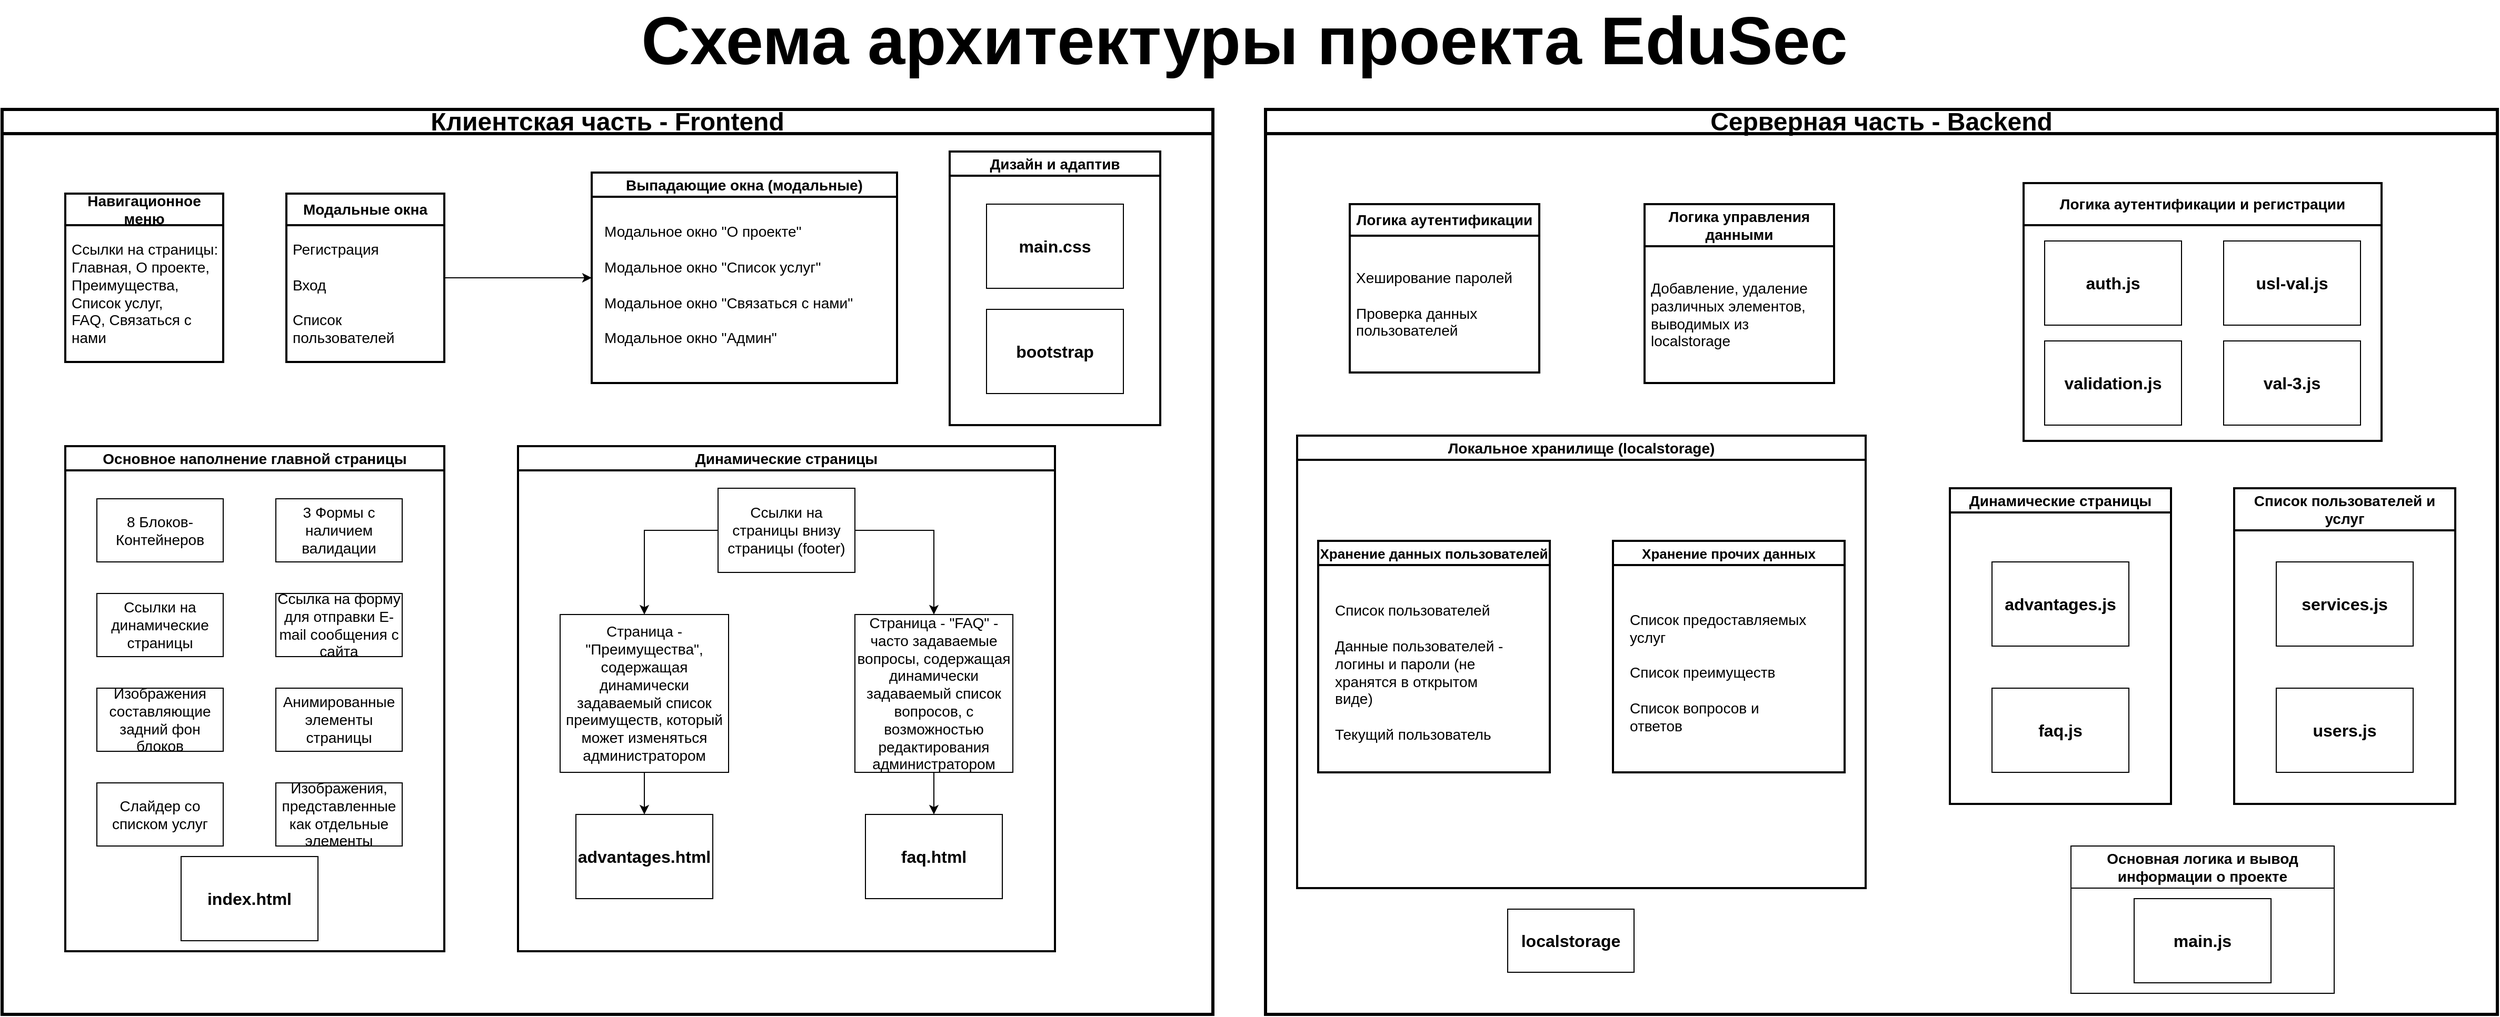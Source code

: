<mxfile version="24.1.0" type="device">
  <diagram name="Страница — 1" id="gkseb2dXokUKUWMRRePb">
    <mxGraphModel dx="2694" dy="1243" grid="0" gridSize="10" guides="1" tooltips="1" connect="1" arrows="1" fold="1" page="1" pageScale="1" pageWidth="3300" pageHeight="4681" math="0" shadow="0">
      <root>
        <mxCell id="0" />
        <mxCell id="1" parent="0" />
        <mxCell id="horrCFICGAH1MQ6NSnCZ-1" value="Схема архитектуры проекта EduSec" style="text;html=1;align=center;verticalAlign=middle;whiteSpace=wrap;rounded=0;fontSize=64;fontStyle=1" vertex="1" parent="1">
          <mxGeometry x="1020" y="150" width="1240" height="30" as="geometry" />
        </mxCell>
        <mxCell id="horrCFICGAH1MQ6NSnCZ-2" value="Клиентская часть - Frontend" style="swimlane;whiteSpace=wrap;html=1;fontSize=24;fontStyle=1;gradientColor=none;strokeWidth=3;" vertex="1" parent="1">
          <mxGeometry x="460" y="230" width="1150" height="860" as="geometry" />
        </mxCell>
        <mxCell id="horrCFICGAH1MQ6NSnCZ-3" value="&lt;b&gt;Навигационное меню&lt;/b&gt;" style="swimlane;fontStyle=0;childLayout=stackLayout;horizontal=1;startSize=30;horizontalStack=0;resizeParent=1;resizeParentMax=0;resizeLast=0;collapsible=1;marginBottom=0;whiteSpace=wrap;html=1;fontSize=14;strokeWidth=2;" vertex="1" parent="horrCFICGAH1MQ6NSnCZ-2">
          <mxGeometry x="60" y="80" width="150" height="160" as="geometry">
            <mxRectangle x="90" y="100" width="170" height="30" as="alternateBounds" />
          </mxGeometry>
        </mxCell>
        <mxCell id="horrCFICGAH1MQ6NSnCZ-4" value="Ссылки на страницы: Главная, О проекте, Преимущества, Список услуг, FAQ,&amp;nbsp;Связаться с нами" style="text;strokeColor=none;fillColor=none;align=left;verticalAlign=middle;spacingLeft=4;spacingRight=4;overflow=hidden;points=[[0,0.5],[1,0.5]];portConstraint=eastwest;rotatable=0;whiteSpace=wrap;html=1;fontSize=14;" vertex="1" parent="horrCFICGAH1MQ6NSnCZ-3">
          <mxGeometry y="30" width="150" height="130" as="geometry" />
        </mxCell>
        <mxCell id="horrCFICGAH1MQ6NSnCZ-14" value="Модальные окна" style="swimlane;fontStyle=1;childLayout=stackLayout;horizontal=1;startSize=30;horizontalStack=0;resizeParent=1;resizeParentMax=0;resizeLast=0;collapsible=1;marginBottom=0;whiteSpace=wrap;html=1;fontSize=14;strokeWidth=2;" vertex="1" parent="horrCFICGAH1MQ6NSnCZ-2">
          <mxGeometry x="270" y="80" width="150" height="160" as="geometry">
            <mxRectangle x="90" y="100" width="170" height="30" as="alternateBounds" />
          </mxGeometry>
        </mxCell>
        <mxCell id="horrCFICGAH1MQ6NSnCZ-15" value="Регистрация&lt;div style=&quot;font-size: 14px;&quot;&gt;&lt;br style=&quot;font-size: 14px;&quot;&gt;&lt;div style=&quot;font-size: 14px;&quot;&gt;Вход&lt;br style=&quot;font-size: 14px;&quot;&gt;&lt;/div&gt;&lt;div style=&quot;font-size: 14px;&quot;&gt;&lt;br style=&quot;font-size: 14px;&quot;&gt;&lt;/div&gt;&lt;div style=&quot;font-size: 14px;&quot;&gt;Список пользователей&lt;br style=&quot;font-size: 14px;&quot;&gt;&lt;/div&gt;&lt;/div&gt;" style="text;strokeColor=none;fillColor=none;align=left;verticalAlign=middle;spacingLeft=4;spacingRight=4;overflow=hidden;points=[[0,0.5],[1,0.5]];portConstraint=eastwest;rotatable=0;whiteSpace=wrap;html=1;fontSize=14;" vertex="1" parent="horrCFICGAH1MQ6NSnCZ-14">
          <mxGeometry y="30" width="150" height="130" as="geometry" />
        </mxCell>
        <mxCell id="horrCFICGAH1MQ6NSnCZ-17" value="Основное наполнение главной страницы" style="swimlane;whiteSpace=wrap;html=1;fontSize=14;strokeWidth=2;" vertex="1" parent="horrCFICGAH1MQ6NSnCZ-2">
          <mxGeometry x="60" y="320" width="360" height="480" as="geometry" />
        </mxCell>
        <mxCell id="horrCFICGAH1MQ6NSnCZ-19" value="8 Блоков-Контейнеров" style="rounded=0;whiteSpace=wrap;html=1;fontSize=14;" vertex="1" parent="horrCFICGAH1MQ6NSnCZ-17">
          <mxGeometry x="30" y="50" width="120" height="60" as="geometry" />
        </mxCell>
        <mxCell id="horrCFICGAH1MQ6NSnCZ-20" value="3 Формы с наличием валидации" style="rounded=0;whiteSpace=wrap;html=1;fontSize=14;" vertex="1" parent="horrCFICGAH1MQ6NSnCZ-17">
          <mxGeometry x="200" y="50" width="120" height="60" as="geometry" />
        </mxCell>
        <mxCell id="horrCFICGAH1MQ6NSnCZ-21" value="Ссылки на динамические страницы" style="rounded=0;whiteSpace=wrap;html=1;fontSize=14;" vertex="1" parent="horrCFICGAH1MQ6NSnCZ-17">
          <mxGeometry x="30" y="140" width="120" height="60" as="geometry" />
        </mxCell>
        <mxCell id="horrCFICGAH1MQ6NSnCZ-22" value="Ссылка на форму для отправки E-mail сообщения с сайта" style="rounded=0;whiteSpace=wrap;html=1;fontSize=14;" vertex="1" parent="horrCFICGAH1MQ6NSnCZ-17">
          <mxGeometry x="200" y="140" width="120" height="60" as="geometry" />
        </mxCell>
        <mxCell id="horrCFICGAH1MQ6NSnCZ-23" value="Изображения составляющие задний фон блоков" style="rounded=0;whiteSpace=wrap;html=1;fontSize=14;" vertex="1" parent="horrCFICGAH1MQ6NSnCZ-17">
          <mxGeometry x="30" y="230" width="120" height="60" as="geometry" />
        </mxCell>
        <mxCell id="horrCFICGAH1MQ6NSnCZ-25" value="Анимированные элементы страницы" style="rounded=0;whiteSpace=wrap;html=1;fontSize=14;" vertex="1" parent="horrCFICGAH1MQ6NSnCZ-17">
          <mxGeometry x="200" y="230" width="120" height="60" as="geometry" />
        </mxCell>
        <mxCell id="horrCFICGAH1MQ6NSnCZ-26" value="Слайдер со списком услуг" style="rounded=0;whiteSpace=wrap;html=1;fontSize=14;" vertex="1" parent="horrCFICGAH1MQ6NSnCZ-17">
          <mxGeometry x="30" y="320" width="120" height="60" as="geometry" />
        </mxCell>
        <mxCell id="horrCFICGAH1MQ6NSnCZ-27" value="Изображения, представленные как отдельные элементы" style="rounded=0;whiteSpace=wrap;html=1;fontSize=14;" vertex="1" parent="horrCFICGAH1MQ6NSnCZ-17">
          <mxGeometry x="200" y="320" width="120" height="60" as="geometry" />
        </mxCell>
        <mxCell id="horrCFICGAH1MQ6NSnCZ-93" value="index.html" style="rounded=0;whiteSpace=wrap;html=1;fontSize=16;fontStyle=1" vertex="1" parent="horrCFICGAH1MQ6NSnCZ-17">
          <mxGeometry x="110" y="390" width="130" height="80" as="geometry" />
        </mxCell>
        <mxCell id="horrCFICGAH1MQ6NSnCZ-28" value="Динамические страницы" style="swimlane;whiteSpace=wrap;html=1;fontSize=14;strokeWidth=2;" vertex="1" parent="horrCFICGAH1MQ6NSnCZ-2">
          <mxGeometry x="490" y="320" width="510" height="480" as="geometry" />
        </mxCell>
        <mxCell id="horrCFICGAH1MQ6NSnCZ-91" style="edgeStyle=orthogonalEdgeStyle;rounded=0;orthogonalLoop=1;jettySize=auto;html=1;exitX=0.5;exitY=1;exitDx=0;exitDy=0;entryX=0.5;entryY=0;entryDx=0;entryDy=0;" edge="1" parent="horrCFICGAH1MQ6NSnCZ-28" source="horrCFICGAH1MQ6NSnCZ-37" target="horrCFICGAH1MQ6NSnCZ-90">
          <mxGeometry relative="1" as="geometry" />
        </mxCell>
        <mxCell id="horrCFICGAH1MQ6NSnCZ-37" value="Страница - &quot;Преимущества&quot;, содержащая динамически задаваемый список преимуществ, который может изменяться администратором" style="rounded=0;whiteSpace=wrap;html=1;fontSize=14;" vertex="1" parent="horrCFICGAH1MQ6NSnCZ-28">
          <mxGeometry x="40" y="160" width="160" height="150" as="geometry" />
        </mxCell>
        <mxCell id="horrCFICGAH1MQ6NSnCZ-39" style="edgeStyle=orthogonalEdgeStyle;rounded=0;orthogonalLoop=1;jettySize=auto;html=1;exitX=0;exitY=0.5;exitDx=0;exitDy=0;entryX=0.5;entryY=0;entryDx=0;entryDy=0;" edge="1" parent="horrCFICGAH1MQ6NSnCZ-28" source="horrCFICGAH1MQ6NSnCZ-38" target="horrCFICGAH1MQ6NSnCZ-37">
          <mxGeometry relative="1" as="geometry" />
        </mxCell>
        <mxCell id="horrCFICGAH1MQ6NSnCZ-41" style="edgeStyle=orthogonalEdgeStyle;rounded=0;orthogonalLoop=1;jettySize=auto;html=1;exitX=1;exitY=0.5;exitDx=0;exitDy=0;entryX=0.5;entryY=0;entryDx=0;entryDy=0;" edge="1" parent="horrCFICGAH1MQ6NSnCZ-28" source="horrCFICGAH1MQ6NSnCZ-38" target="horrCFICGAH1MQ6NSnCZ-40">
          <mxGeometry relative="1" as="geometry" />
        </mxCell>
        <mxCell id="horrCFICGAH1MQ6NSnCZ-38" value="Ссылки на страницы внизу страницы (footer)" style="rounded=0;whiteSpace=wrap;html=1;fontSize=14;" vertex="1" parent="horrCFICGAH1MQ6NSnCZ-28">
          <mxGeometry x="190" y="40" width="130" height="80" as="geometry" />
        </mxCell>
        <mxCell id="horrCFICGAH1MQ6NSnCZ-92" style="edgeStyle=orthogonalEdgeStyle;rounded=0;orthogonalLoop=1;jettySize=auto;html=1;exitX=0.5;exitY=1;exitDx=0;exitDy=0;entryX=0.5;entryY=0;entryDx=0;entryDy=0;" edge="1" parent="horrCFICGAH1MQ6NSnCZ-28" source="horrCFICGAH1MQ6NSnCZ-40" target="horrCFICGAH1MQ6NSnCZ-89">
          <mxGeometry relative="1" as="geometry" />
        </mxCell>
        <mxCell id="horrCFICGAH1MQ6NSnCZ-40" value="Страница - &quot;FAQ&quot; - часто задаваемые вопросы, содержащая динамически задаваемый список вопросов, с возможностью редактирования администратором" style="rounded=0;whiteSpace=wrap;html=1;fontSize=14;" vertex="1" parent="horrCFICGAH1MQ6NSnCZ-28">
          <mxGeometry x="320" y="160" width="150" height="150" as="geometry" />
        </mxCell>
        <mxCell id="horrCFICGAH1MQ6NSnCZ-89" value="faq.html" style="rounded=0;whiteSpace=wrap;html=1;fontSize=16;fontStyle=1" vertex="1" parent="horrCFICGAH1MQ6NSnCZ-28">
          <mxGeometry x="330" y="350" width="130" height="80" as="geometry" />
        </mxCell>
        <mxCell id="horrCFICGAH1MQ6NSnCZ-90" value="advantages.html" style="rounded=0;whiteSpace=wrap;html=1;fontSize=16;fontStyle=1" vertex="1" parent="horrCFICGAH1MQ6NSnCZ-28">
          <mxGeometry x="55" y="350" width="130" height="80" as="geometry" />
        </mxCell>
        <mxCell id="horrCFICGAH1MQ6NSnCZ-44" style="edgeStyle=orthogonalEdgeStyle;rounded=0;orthogonalLoop=1;jettySize=auto;html=1;exitX=1;exitY=0.5;exitDx=0;exitDy=0;entryX=0;entryY=0.5;entryDx=0;entryDy=0;" edge="1" parent="horrCFICGAH1MQ6NSnCZ-2" source="horrCFICGAH1MQ6NSnCZ-15" target="horrCFICGAH1MQ6NSnCZ-45">
          <mxGeometry relative="1" as="geometry">
            <mxPoint x="670" y="160" as="targetPoint" />
            <Array as="points">
              <mxPoint x="420" y="160" />
            </Array>
          </mxGeometry>
        </mxCell>
        <mxCell id="horrCFICGAH1MQ6NSnCZ-45" value="Выпадающие окна (модальные)" style="swimlane;whiteSpace=wrap;html=1;strokeWidth=2;fontSize=14;" vertex="1" parent="horrCFICGAH1MQ6NSnCZ-2">
          <mxGeometry x="560" y="60" width="290" height="200" as="geometry" />
        </mxCell>
        <mxCell id="horrCFICGAH1MQ6NSnCZ-47" value="Модальное окно &quot;О проекте&quot;&lt;div style=&quot;font-size: 14px;&quot;&gt;&lt;br style=&quot;font-size: 14px;&quot;&gt;&lt;div style=&quot;font-size: 14px;&quot;&gt;Модальное окно &quot;Список услуг&quot;&lt;/div&gt;&lt;div style=&quot;font-size: 14px;&quot;&gt;&lt;br style=&quot;font-size: 14px;&quot;&gt;&lt;/div&gt;&lt;div style=&quot;font-size: 14px;&quot;&gt;Модальное окно &quot;Связаться с нами&quot;&lt;/div&gt;&lt;div style=&quot;font-size: 14px;&quot;&gt;&lt;br style=&quot;font-size: 14px;&quot;&gt;&lt;/div&gt;&lt;div style=&quot;font-size: 14px;&quot;&gt;Модальное окно &quot;Админ&quot;&lt;/div&gt;&lt;div style=&quot;font-size: 14px;&quot;&gt;&lt;br style=&quot;font-size: 14px;&quot;&gt;&lt;/div&gt;&lt;/div&gt;" style="text;html=1;align=left;verticalAlign=middle;resizable=0;points=[];autosize=1;strokeColor=none;fillColor=none;fontSize=14;" vertex="1" parent="horrCFICGAH1MQ6NSnCZ-45">
          <mxGeometry x="10" y="40" width="260" height="150" as="geometry" />
        </mxCell>
        <mxCell id="horrCFICGAH1MQ6NSnCZ-100" value="Дизайн и адаптив" style="swimlane;whiteSpace=wrap;html=1;fontSize=14;strokeWidth=2;" vertex="1" parent="horrCFICGAH1MQ6NSnCZ-2">
          <mxGeometry x="900" y="40" width="200" height="260" as="geometry" />
        </mxCell>
        <mxCell id="horrCFICGAH1MQ6NSnCZ-96" value="main.css" style="rounded=0;whiteSpace=wrap;html=1;fontSize=16;fontStyle=1" vertex="1" parent="horrCFICGAH1MQ6NSnCZ-100">
          <mxGeometry x="35" y="50" width="130" height="80" as="geometry" />
        </mxCell>
        <mxCell id="horrCFICGAH1MQ6NSnCZ-97" value="bootstrap" style="rounded=0;whiteSpace=wrap;html=1;fontSize=16;fontStyle=1" vertex="1" parent="horrCFICGAH1MQ6NSnCZ-100">
          <mxGeometry x="35" y="150" width="130" height="80" as="geometry" />
        </mxCell>
        <mxCell id="horrCFICGAH1MQ6NSnCZ-48" value="Серверная часть - Backend" style="swimlane;whiteSpace=wrap;html=1;fontSize=24;fontStyle=1;gradientColor=none;strokeWidth=3;" vertex="1" parent="1">
          <mxGeometry x="1660" y="230" width="1170" height="860" as="geometry" />
        </mxCell>
        <mxCell id="horrCFICGAH1MQ6NSnCZ-71" value="Логика аутентификации" style="swimlane;fontStyle=1;childLayout=stackLayout;horizontal=1;startSize=30;horizontalStack=0;resizeParent=1;resizeParentMax=0;resizeLast=0;collapsible=1;marginBottom=0;whiteSpace=wrap;html=1;fontSize=14;strokeWidth=2;" vertex="1" parent="horrCFICGAH1MQ6NSnCZ-48">
          <mxGeometry x="80" y="90" width="180" height="160" as="geometry">
            <mxRectangle x="90" y="100" width="170" height="30" as="alternateBounds" />
          </mxGeometry>
        </mxCell>
        <mxCell id="horrCFICGAH1MQ6NSnCZ-72" value="&lt;div style=&quot;font-size: 14px;&quot;&gt;&lt;div style=&quot;font-size: 14px;&quot;&gt;Хеширование паролей&lt;/div&gt;&lt;div style=&quot;font-size: 14px;&quot;&gt;&lt;br style=&quot;font-size: 14px;&quot;&gt;&lt;/div&gt;&lt;div style=&quot;font-size: 14px;&quot;&gt;Проверка данных пользователей&lt;/div&gt;&lt;/div&gt;" style="text;strokeColor=none;fillColor=none;align=left;verticalAlign=middle;spacingLeft=4;spacingRight=4;overflow=hidden;points=[[0,0.5],[1,0.5]];portConstraint=eastwest;rotatable=0;whiteSpace=wrap;html=1;fontSize=14;" vertex="1" parent="horrCFICGAH1MQ6NSnCZ-71">
          <mxGeometry y="30" width="180" height="130" as="geometry" />
        </mxCell>
        <mxCell id="horrCFICGAH1MQ6NSnCZ-73" value="Логика управления данными" style="swimlane;fontStyle=1;childLayout=stackLayout;horizontal=1;startSize=40;horizontalStack=0;resizeParent=1;resizeParentMax=0;resizeLast=0;collapsible=1;marginBottom=0;whiteSpace=wrap;html=1;fontSize=14;strokeWidth=2;" vertex="1" parent="horrCFICGAH1MQ6NSnCZ-48">
          <mxGeometry x="360" y="90" width="180" height="170" as="geometry">
            <mxRectangle x="90" y="100" width="170" height="30" as="alternateBounds" />
          </mxGeometry>
        </mxCell>
        <mxCell id="horrCFICGAH1MQ6NSnCZ-74" value="Добавление, удаление различных элементов, выводимых из localstorage" style="text;strokeColor=none;fillColor=none;align=left;verticalAlign=middle;spacingLeft=4;spacingRight=4;overflow=hidden;points=[[0,0.5],[1,0.5]];portConstraint=eastwest;rotatable=0;whiteSpace=wrap;html=1;fontSize=14;" vertex="1" parent="horrCFICGAH1MQ6NSnCZ-73">
          <mxGeometry y="40" width="180" height="130" as="geometry" />
        </mxCell>
        <mxCell id="horrCFICGAH1MQ6NSnCZ-75" value="Локальное хранилище (localstorage)" style="swimlane;whiteSpace=wrap;html=1;fontSize=14;strokeWidth=2;" vertex="1" parent="horrCFICGAH1MQ6NSnCZ-48">
          <mxGeometry x="30" y="310" width="540" height="430" as="geometry" />
        </mxCell>
        <mxCell id="horrCFICGAH1MQ6NSnCZ-84" value="Хранение данных пользователей" style="swimlane;whiteSpace=wrap;html=1;fontSize=13;strokeWidth=2;" vertex="1" parent="horrCFICGAH1MQ6NSnCZ-75">
          <mxGeometry x="20" y="100" width="220" height="220" as="geometry" />
        </mxCell>
        <mxCell id="horrCFICGAH1MQ6NSnCZ-85" value="&lt;div style=&quot;font-size: 14px;&quot;&gt;&lt;div style=&quot;font-size: 14px;&quot;&gt;Список пользователей&lt;/div&gt;&lt;div style=&quot;font-size: 14px;&quot;&gt;&lt;br style=&quot;font-size: 14px;&quot;&gt;&lt;/div&gt;&lt;div style=&quot;font-size: 14px;&quot;&gt;Данные пользователей - логины и пароли (не хранятся в открытом виде)&lt;/div&gt;&lt;div style=&quot;font-size: 14px;&quot;&gt;&lt;br style=&quot;font-size: 14px;&quot;&gt;&lt;/div&gt;&lt;div style=&quot;font-size: 14px;&quot;&gt;Текущий пользователь&lt;/div&gt;&lt;/div&gt;" style="text;strokeColor=none;fillColor=none;align=left;verticalAlign=middle;spacingLeft=4;spacingRight=4;overflow=hidden;points=[[0,0.5],[1,0.5]];portConstraint=eastwest;rotatable=0;whiteSpace=wrap;html=1;fontSize=14;" vertex="1" parent="horrCFICGAH1MQ6NSnCZ-84">
          <mxGeometry x="10" y="50" width="180" height="150" as="geometry" />
        </mxCell>
        <mxCell id="horrCFICGAH1MQ6NSnCZ-86" value="Хранение прочих данных" style="swimlane;whiteSpace=wrap;html=1;fontSize=13;strokeWidth=2;" vertex="1" parent="horrCFICGAH1MQ6NSnCZ-75">
          <mxGeometry x="300" y="100" width="220" height="220" as="geometry" />
        </mxCell>
        <mxCell id="horrCFICGAH1MQ6NSnCZ-87" value="&lt;div style=&quot;font-size: 14px;&quot;&gt;&lt;div style=&quot;font-size: 14px;&quot;&gt;Список предоставляемых услуг&lt;/div&gt;&lt;div style=&quot;font-size: 14px;&quot;&gt;&lt;br style=&quot;font-size: 14px;&quot;&gt;&lt;/div&gt;&lt;div style=&quot;font-size: 14px;&quot;&gt;Список преимуществ&lt;/div&gt;&lt;div style=&quot;font-size: 14px;&quot;&gt;&lt;br style=&quot;font-size: 14px;&quot;&gt;&lt;/div&gt;&lt;div style=&quot;font-size: 14px;&quot;&gt;Список вопросов и ответов&lt;/div&gt;&lt;/div&gt;" style="text;strokeColor=none;fillColor=none;align=left;verticalAlign=middle;spacingLeft=4;spacingRight=4;overflow=hidden;points=[[0,0.5],[1,0.5]];portConstraint=eastwest;rotatable=0;whiteSpace=wrap;html=1;fontSize=14;" vertex="1" parent="horrCFICGAH1MQ6NSnCZ-86">
          <mxGeometry x="10" y="60" width="180" height="130" as="geometry" />
        </mxCell>
        <mxCell id="horrCFICGAH1MQ6NSnCZ-110" value="Динамические страницы" style="swimlane;whiteSpace=wrap;html=1;fontSize=14;strokeWidth=2;" vertex="1" parent="horrCFICGAH1MQ6NSnCZ-48">
          <mxGeometry x="650" y="360" width="210" height="300" as="geometry" />
        </mxCell>
        <mxCell id="horrCFICGAH1MQ6NSnCZ-115" value="advantages.js" style="rounded=0;whiteSpace=wrap;html=1;fontSize=16;fontStyle=1" vertex="1" parent="horrCFICGAH1MQ6NSnCZ-110">
          <mxGeometry x="40" y="70" width="130" height="80" as="geometry" />
        </mxCell>
        <mxCell id="horrCFICGAH1MQ6NSnCZ-116" value="faq.js" style="rounded=0;whiteSpace=wrap;html=1;fontSize=16;fontStyle=1" vertex="1" parent="horrCFICGAH1MQ6NSnCZ-110">
          <mxGeometry x="40" y="190" width="130" height="80" as="geometry" />
        </mxCell>
        <mxCell id="horrCFICGAH1MQ6NSnCZ-117" value="Логика аутентификации и регистрации" style="swimlane;whiteSpace=wrap;html=1;fontSize=14;strokeWidth=2;startSize=40;" vertex="1" parent="horrCFICGAH1MQ6NSnCZ-48">
          <mxGeometry x="720" y="70" width="340" height="245" as="geometry" />
        </mxCell>
        <mxCell id="horrCFICGAH1MQ6NSnCZ-118" value="auth.js" style="rounded=0;whiteSpace=wrap;html=1;fontSize=16;fontStyle=1" vertex="1" parent="horrCFICGAH1MQ6NSnCZ-117">
          <mxGeometry x="20" y="55" width="130" height="80" as="geometry" />
        </mxCell>
        <mxCell id="horrCFICGAH1MQ6NSnCZ-120" value="validation.js" style="rounded=0;whiteSpace=wrap;html=1;fontSize=16;fontStyle=1" vertex="1" parent="horrCFICGAH1MQ6NSnCZ-117">
          <mxGeometry x="20" y="150" width="130" height="80" as="geometry" />
        </mxCell>
        <mxCell id="horrCFICGAH1MQ6NSnCZ-121" value="usl-val.js" style="rounded=0;whiteSpace=wrap;html=1;fontSize=16;fontStyle=1" vertex="1" parent="horrCFICGAH1MQ6NSnCZ-117">
          <mxGeometry x="190" y="55" width="130" height="80" as="geometry" />
        </mxCell>
        <mxCell id="horrCFICGAH1MQ6NSnCZ-122" value="val-3.js" style="rounded=0;whiteSpace=wrap;html=1;fontSize=16;fontStyle=1" vertex="1" parent="horrCFICGAH1MQ6NSnCZ-117">
          <mxGeometry x="190" y="150" width="130" height="80" as="geometry" />
        </mxCell>
        <mxCell id="horrCFICGAH1MQ6NSnCZ-123" value="Список пользователей и услуг" style="swimlane;whiteSpace=wrap;html=1;fontSize=14;strokeWidth=2;startSize=40;" vertex="1" parent="horrCFICGAH1MQ6NSnCZ-48">
          <mxGeometry x="920" y="360" width="210" height="300" as="geometry" />
        </mxCell>
        <mxCell id="horrCFICGAH1MQ6NSnCZ-124" value="services.js" style="rounded=0;whiteSpace=wrap;html=1;fontSize=16;fontStyle=1" vertex="1" parent="horrCFICGAH1MQ6NSnCZ-123">
          <mxGeometry x="40" y="70" width="130" height="80" as="geometry" />
        </mxCell>
        <mxCell id="horrCFICGAH1MQ6NSnCZ-125" value="users.js" style="rounded=0;whiteSpace=wrap;html=1;fontSize=16;fontStyle=1" vertex="1" parent="horrCFICGAH1MQ6NSnCZ-123">
          <mxGeometry x="40" y="190" width="130" height="80" as="geometry" />
        </mxCell>
        <mxCell id="horrCFICGAH1MQ6NSnCZ-126" value="Основная логика и вывод информации о проекте" style="swimlane;whiteSpace=wrap;html=1;fontSize=14;startSize=40;" vertex="1" parent="horrCFICGAH1MQ6NSnCZ-48">
          <mxGeometry x="765" y="700" width="250" height="140" as="geometry" />
        </mxCell>
        <mxCell id="horrCFICGAH1MQ6NSnCZ-127" value="main.js" style="rounded=0;whiteSpace=wrap;html=1;fontSize=16;fontStyle=1" vertex="1" parent="horrCFICGAH1MQ6NSnCZ-126">
          <mxGeometry x="60" y="50" width="130" height="80" as="geometry" />
        </mxCell>
        <mxCell id="horrCFICGAH1MQ6NSnCZ-128" value="localstorage" style="rounded=0;whiteSpace=wrap;html=1;fontSize=16;fontStyle=1" vertex="1" parent="horrCFICGAH1MQ6NSnCZ-48">
          <mxGeometry x="230" y="760" width="120" height="60" as="geometry" />
        </mxCell>
      </root>
    </mxGraphModel>
  </diagram>
</mxfile>
